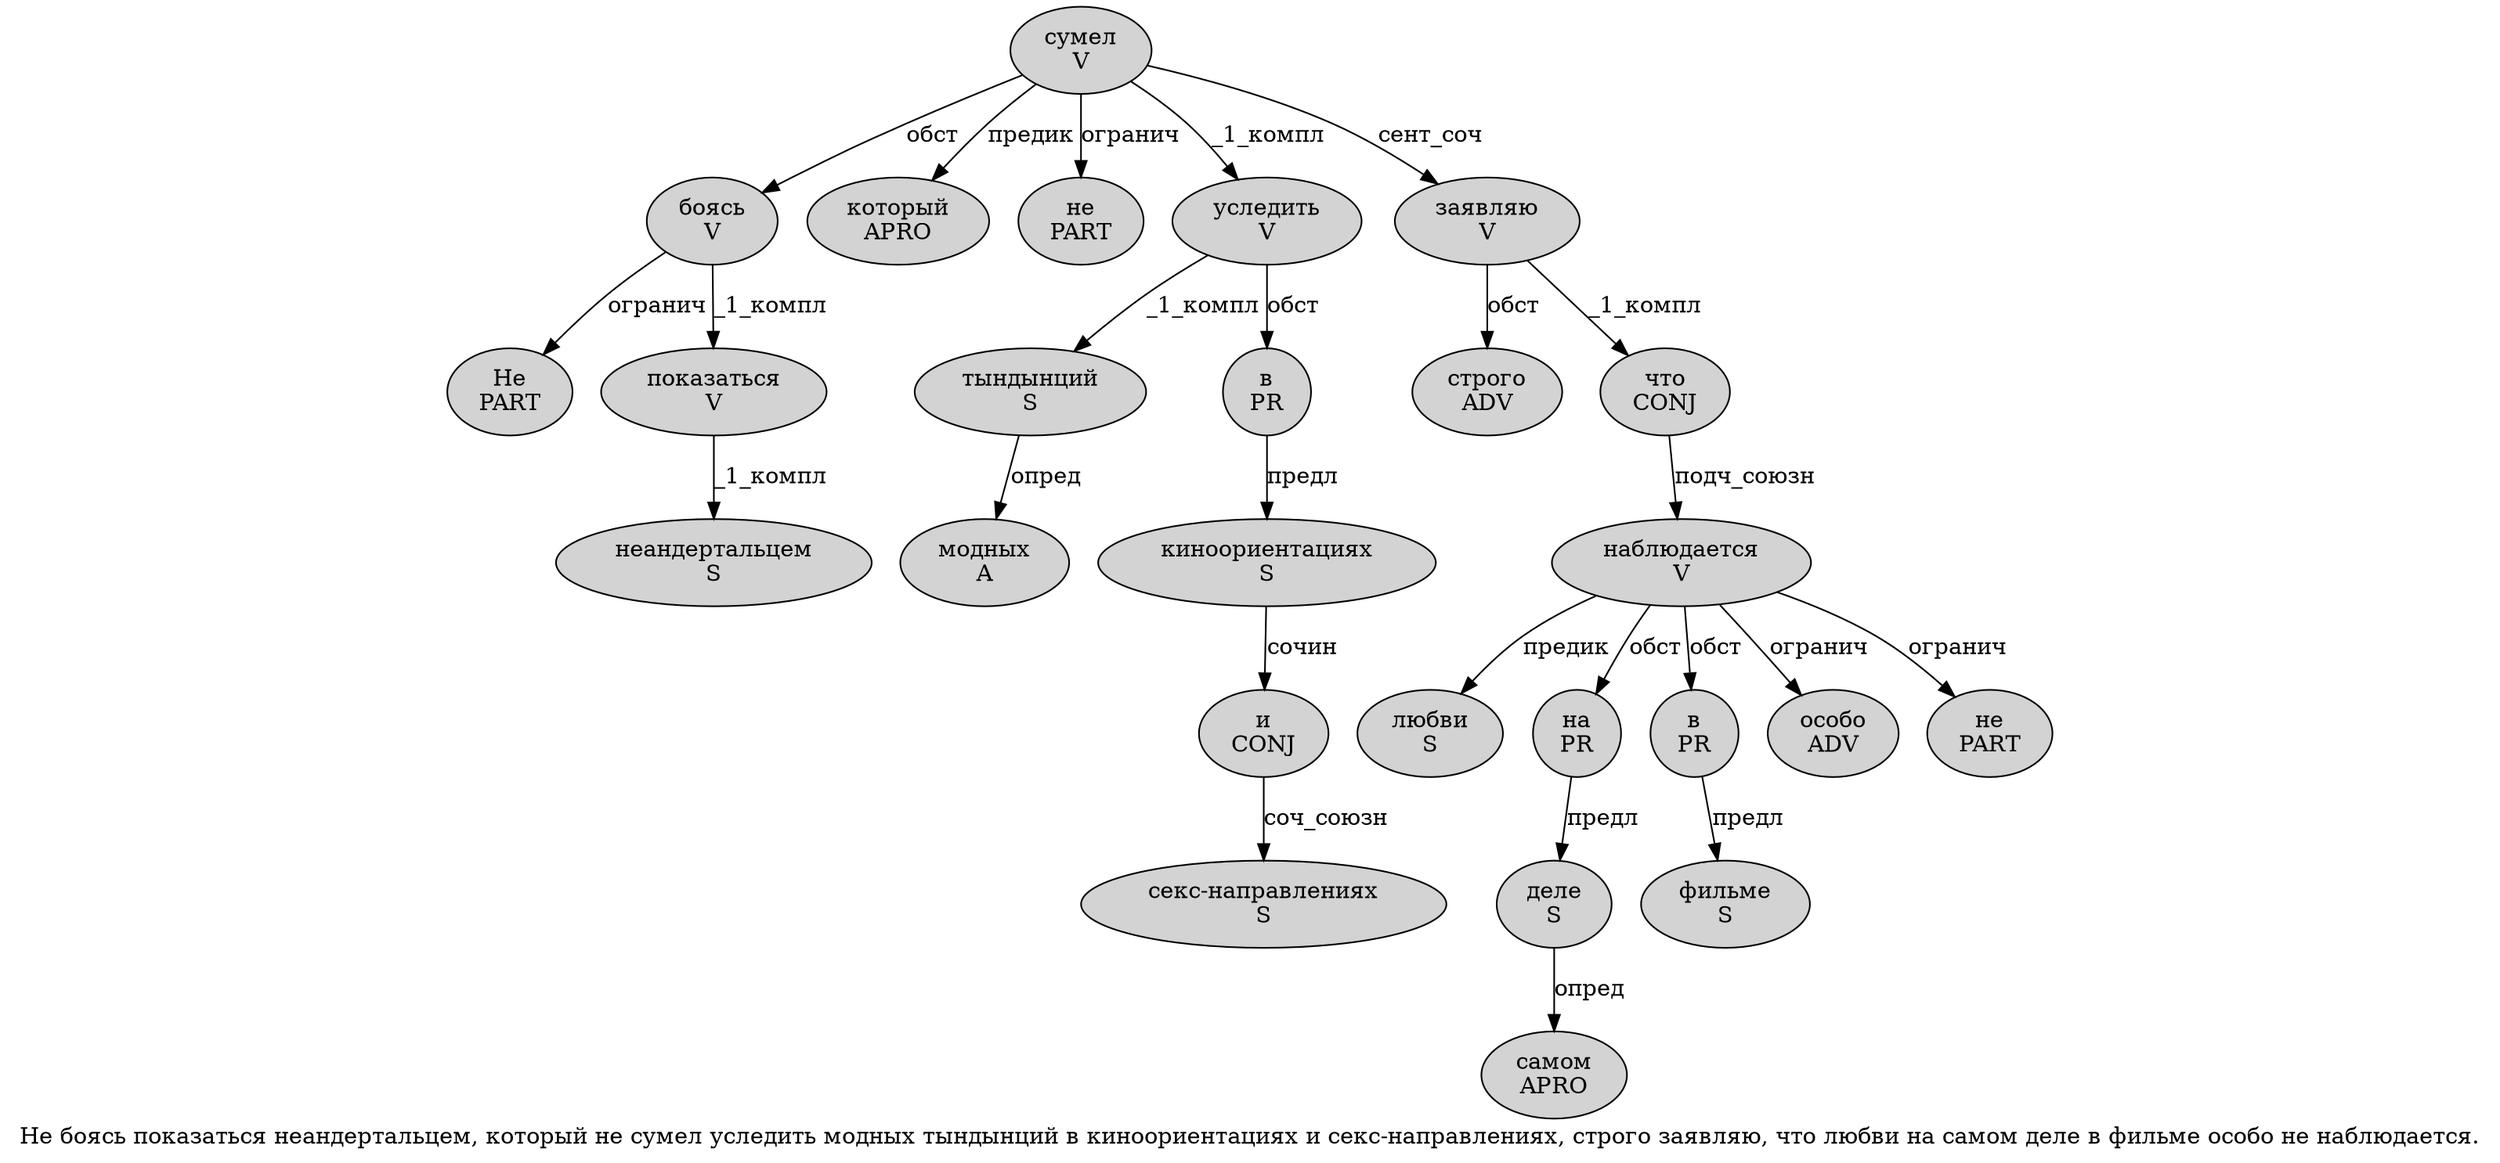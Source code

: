 digraph SENTENCE_3013 {
	graph [label="Не боясь показаться неандертальцем, который не сумел уследить модных тындынций в киноориентациях и секс-направлениях, строго заявляю, что любви на самом деле в фильме особо не наблюдается."]
	node [style=filled]
		0 [label="Не
PART" color="" fillcolor=lightgray penwidth=1 shape=ellipse]
		1 [label="боясь
V" color="" fillcolor=lightgray penwidth=1 shape=ellipse]
		2 [label="показаться
V" color="" fillcolor=lightgray penwidth=1 shape=ellipse]
		3 [label="неандертальцем
S" color="" fillcolor=lightgray penwidth=1 shape=ellipse]
		5 [label="который
APRO" color="" fillcolor=lightgray penwidth=1 shape=ellipse]
		6 [label="не
PART" color="" fillcolor=lightgray penwidth=1 shape=ellipse]
		7 [label="сумел
V" color="" fillcolor=lightgray penwidth=1 shape=ellipse]
		8 [label="уследить
V" color="" fillcolor=lightgray penwidth=1 shape=ellipse]
		9 [label="модных
A" color="" fillcolor=lightgray penwidth=1 shape=ellipse]
		10 [label="тындынций
S" color="" fillcolor=lightgray penwidth=1 shape=ellipse]
		11 [label="в
PR" color="" fillcolor=lightgray penwidth=1 shape=ellipse]
		12 [label="киноориентациях
S" color="" fillcolor=lightgray penwidth=1 shape=ellipse]
		13 [label="и
CONJ" color="" fillcolor=lightgray penwidth=1 shape=ellipse]
		14 [label="секс-направлениях
S" color="" fillcolor=lightgray penwidth=1 shape=ellipse]
		16 [label="строго
ADV" color="" fillcolor=lightgray penwidth=1 shape=ellipse]
		17 [label="заявляю
V" color="" fillcolor=lightgray penwidth=1 shape=ellipse]
		19 [label="что
CONJ" color="" fillcolor=lightgray penwidth=1 shape=ellipse]
		20 [label="любви
S" color="" fillcolor=lightgray penwidth=1 shape=ellipse]
		21 [label="на
PR" color="" fillcolor=lightgray penwidth=1 shape=ellipse]
		22 [label="самом
APRO" color="" fillcolor=lightgray penwidth=1 shape=ellipse]
		23 [label="деле
S" color="" fillcolor=lightgray penwidth=1 shape=ellipse]
		24 [label="в
PR" color="" fillcolor=lightgray penwidth=1 shape=ellipse]
		25 [label="фильме
S" color="" fillcolor=lightgray penwidth=1 shape=ellipse]
		26 [label="особо
ADV" color="" fillcolor=lightgray penwidth=1 shape=ellipse]
		27 [label="не
PART" color="" fillcolor=lightgray penwidth=1 shape=ellipse]
		28 [label="наблюдается
V" color="" fillcolor=lightgray penwidth=1 shape=ellipse]
			13 -> 14 [label="соч_союзн"]
			17 -> 16 [label="обст"]
			17 -> 19 [label="_1_компл"]
			12 -> 13 [label="сочин"]
			8 -> 10 [label="_1_компл"]
			8 -> 11 [label="обст"]
			7 -> 1 [label="обст"]
			7 -> 5 [label="предик"]
			7 -> 6 [label="огранич"]
			7 -> 8 [label="_1_компл"]
			7 -> 17 [label="сент_соч"]
			11 -> 12 [label="предл"]
			24 -> 25 [label="предл"]
			1 -> 0 [label="огранич"]
			1 -> 2 [label="_1_компл"]
			28 -> 20 [label="предик"]
			28 -> 21 [label="обст"]
			28 -> 24 [label="обст"]
			28 -> 26 [label="огранич"]
			28 -> 27 [label="огранич"]
			10 -> 9 [label="опред"]
			19 -> 28 [label="подч_союзн"]
			23 -> 22 [label="опред"]
			21 -> 23 [label="предл"]
			2 -> 3 [label="_1_компл"]
}